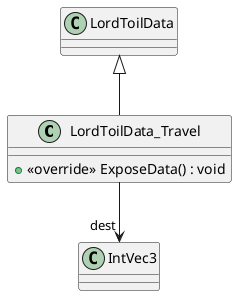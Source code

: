 @startuml
class LordToilData_Travel {
    + <<override>> ExposeData() : void
}
LordToilData <|-- LordToilData_Travel
LordToilData_Travel --> "dest" IntVec3
@enduml

